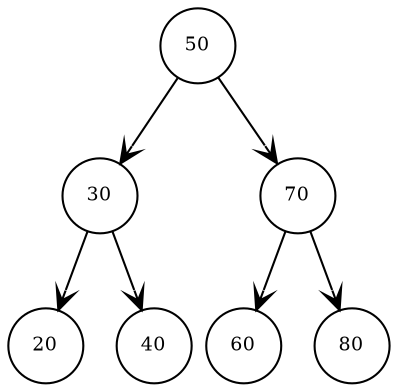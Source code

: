 digraph G {
    graph [nodesep = 0.1;];
    node [shape = circle; fontsize = 9; fixedsize = true;];
    edge [arrowhead = vee;];
    
    50 [group = 50;];
    
    30 [group = 30;];
    h50 [group = 50;style = invis;width = 0;];
    70 [group = 70;];
    
    20;
    h30 [group = 30;style = invis;width = 0;];
    40;
    
    60;
    h70 [group = 70;style = invis;width = 0;];
    80;
    
    50 -> 30;
    50 -> h50 [style = invis;];
    50 -> 70;
    
    30 -> 20;
    30 -> h30 [style = invis;];
    30 -> 40;
    
    70 -> 60;
    70 -> h70 [style = invis;];
    70 -> 80;
}
